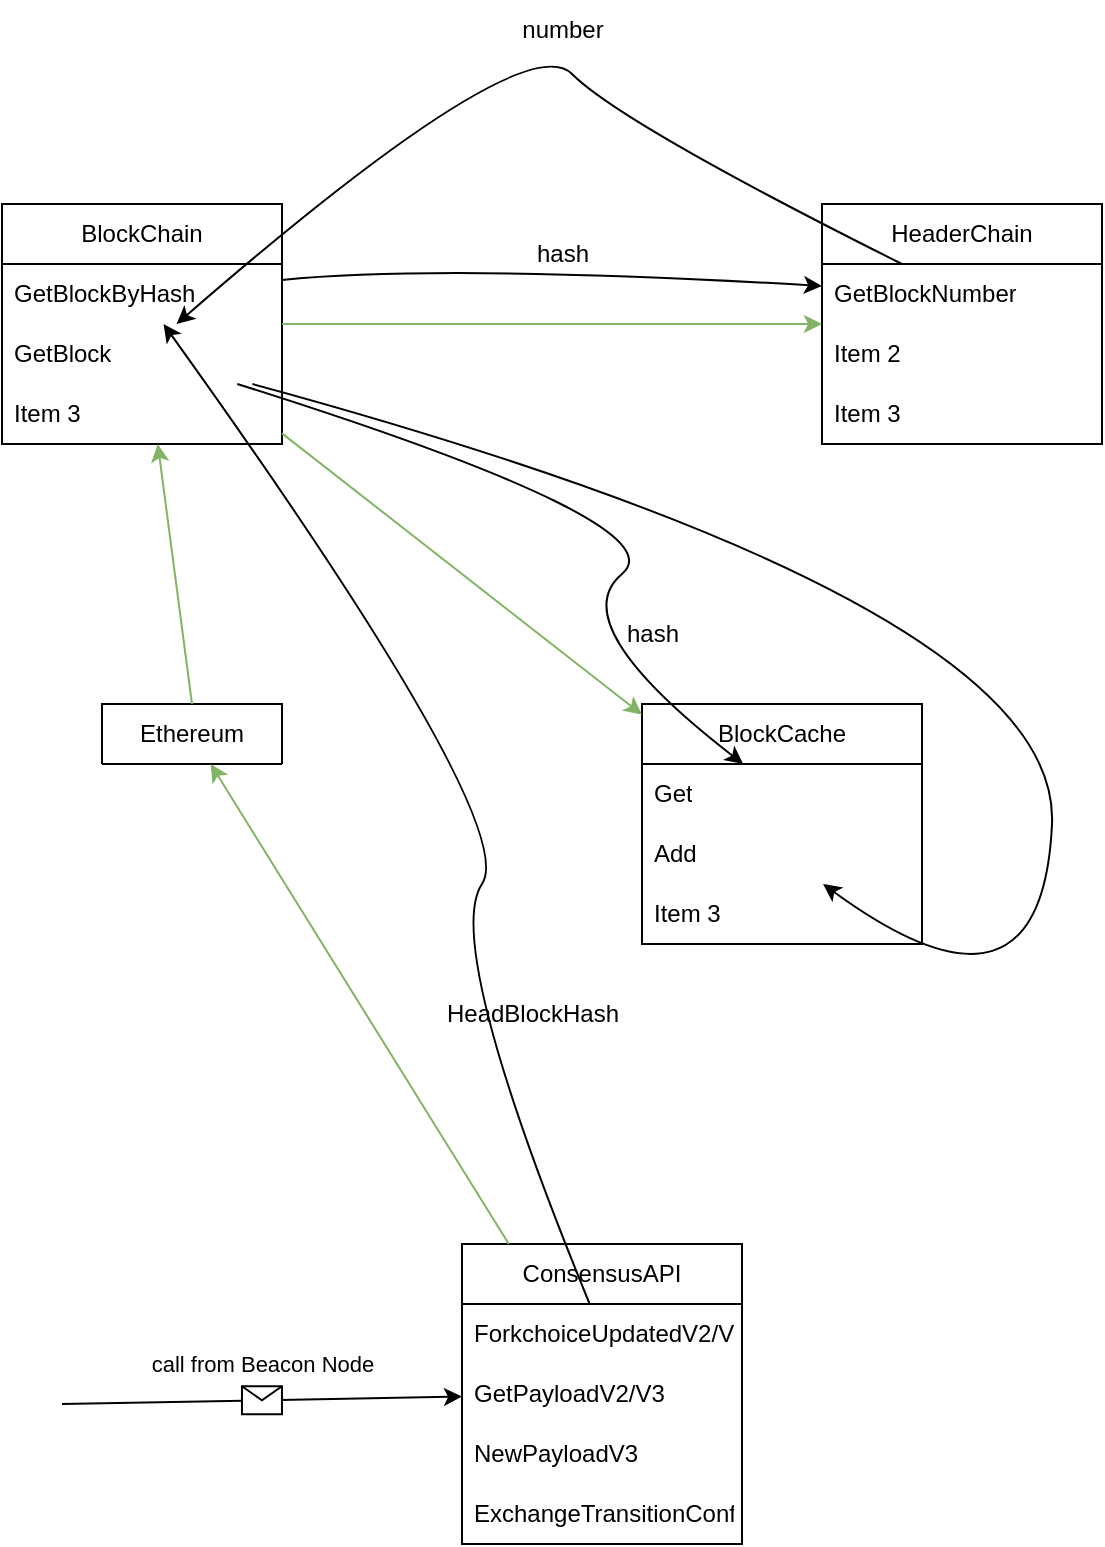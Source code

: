 <mxfile version="22.0.4" type="github">
  <diagram name="Page-1" id="OismewexX7PU5lhjMx5L">
    <mxGraphModel dx="1041" dy="1126" grid="1" gridSize="10" guides="1" tooltips="1" connect="1" arrows="1" fold="1" page="1" pageScale="1" pageWidth="850" pageHeight="1100" math="0" shadow="0">
      <root>
        <mxCell id="0" />
        <mxCell id="1" parent="0" />
        <mxCell id="fET9vBlMAK975RTT_vB1-17" value="BlockChain" style="swimlane;fontStyle=0;childLayout=stackLayout;horizontal=1;startSize=30;horizontalStack=0;resizeParent=1;resizeParentMax=0;resizeLast=0;collapsible=1;marginBottom=0;whiteSpace=wrap;html=1;" vertex="1" parent="1">
          <mxGeometry x="70" y="130" width="140" height="120" as="geometry" />
        </mxCell>
        <mxCell id="fET9vBlMAK975RTT_vB1-18" value="GetBlockByHash" style="text;strokeColor=none;fillColor=none;align=left;verticalAlign=middle;spacingLeft=4;spacingRight=4;overflow=hidden;points=[[0,0.5],[1,0.5]];portConstraint=eastwest;rotatable=0;whiteSpace=wrap;html=1;" vertex="1" parent="fET9vBlMAK975RTT_vB1-17">
          <mxGeometry y="30" width="140" height="30" as="geometry" />
        </mxCell>
        <mxCell id="fET9vBlMAK975RTT_vB1-19" value="GetBlock" style="text;strokeColor=none;fillColor=none;align=left;verticalAlign=middle;spacingLeft=4;spacingRight=4;overflow=hidden;points=[[0,0.5],[1,0.5]];portConstraint=eastwest;rotatable=0;whiteSpace=wrap;html=1;" vertex="1" parent="fET9vBlMAK975RTT_vB1-17">
          <mxGeometry y="60" width="140" height="30" as="geometry" />
        </mxCell>
        <mxCell id="fET9vBlMAK975RTT_vB1-20" value="Item 3" style="text;strokeColor=none;fillColor=none;align=left;verticalAlign=middle;spacingLeft=4;spacingRight=4;overflow=hidden;points=[[0,0.5],[1,0.5]];portConstraint=eastwest;rotatable=0;whiteSpace=wrap;html=1;" vertex="1" parent="fET9vBlMAK975RTT_vB1-17">
          <mxGeometry y="90" width="140" height="30" as="geometry" />
        </mxCell>
        <mxCell id="fET9vBlMAK975RTT_vB1-24" value="Ethereum" style="swimlane;fontStyle=0;childLayout=stackLayout;horizontal=1;startSize=30;horizontalStack=0;resizeParent=1;resizeParentMax=0;resizeLast=0;collapsible=1;marginBottom=0;whiteSpace=wrap;html=1;" vertex="1" collapsed="1" parent="1">
          <mxGeometry x="120" y="380" width="90" height="30" as="geometry">
            <mxRectangle x="120" y="380" width="140" height="120" as="alternateBounds" />
          </mxGeometry>
        </mxCell>
        <mxCell id="fET9vBlMAK975RTT_vB1-26" value="BlockChain" style="text;strokeColor=none;fillColor=none;align=left;verticalAlign=middle;spacingLeft=4;spacingRight=4;overflow=hidden;points=[[0,0.5],[1,0.5]];portConstraint=eastwest;rotatable=0;whiteSpace=wrap;html=1;" vertex="1" parent="fET9vBlMAK975RTT_vB1-24">
          <mxGeometry y="30" width="140" height="30" as="geometry" />
        </mxCell>
        <mxCell id="fET9vBlMAK975RTT_vB1-27" value="Merger" style="text;strokeColor=none;fillColor=none;align=left;verticalAlign=middle;spacingLeft=4;spacingRight=4;overflow=hidden;points=[[0,0.5],[1,0.5]];portConstraint=eastwest;rotatable=0;whiteSpace=wrap;html=1;" vertex="1" parent="fET9vBlMAK975RTT_vB1-24">
          <mxGeometry y="60" width="140" height="30" as="geometry" />
        </mxCell>
        <mxCell id="fET9vBlMAK975RTT_vB1-25" value="Item 1" style="text;strokeColor=none;fillColor=none;align=left;verticalAlign=middle;spacingLeft=4;spacingRight=4;overflow=hidden;points=[[0,0.5],[1,0.5]];portConstraint=eastwest;rotatable=0;whiteSpace=wrap;html=1;" vertex="1" parent="fET9vBlMAK975RTT_vB1-24">
          <mxGeometry y="90" width="140" height="30" as="geometry" />
        </mxCell>
        <mxCell id="fET9vBlMAK975RTT_vB1-28" value="HeaderChain" style="swimlane;fontStyle=0;childLayout=stackLayout;horizontal=1;startSize=30;horizontalStack=0;resizeParent=1;resizeParentMax=0;resizeLast=0;collapsible=1;marginBottom=0;whiteSpace=wrap;html=1;" vertex="1" parent="1">
          <mxGeometry x="480" y="130" width="140" height="120" as="geometry" />
        </mxCell>
        <mxCell id="fET9vBlMAK975RTT_vB1-29" value="GetBlockNumber" style="text;strokeColor=none;fillColor=none;align=left;verticalAlign=middle;spacingLeft=4;spacingRight=4;overflow=hidden;points=[[0,0.5],[1,0.5]];portConstraint=eastwest;rotatable=0;whiteSpace=wrap;html=1;" vertex="1" parent="fET9vBlMAK975RTT_vB1-28">
          <mxGeometry y="30" width="140" height="30" as="geometry" />
        </mxCell>
        <mxCell id="fET9vBlMAK975RTT_vB1-30" value="Item 2" style="text;strokeColor=none;fillColor=none;align=left;verticalAlign=middle;spacingLeft=4;spacingRight=4;overflow=hidden;points=[[0,0.5],[1,0.5]];portConstraint=eastwest;rotatable=0;whiteSpace=wrap;html=1;" vertex="1" parent="fET9vBlMAK975RTT_vB1-28">
          <mxGeometry y="60" width="140" height="30" as="geometry" />
        </mxCell>
        <mxCell id="fET9vBlMAK975RTT_vB1-31" value="Item 3" style="text;strokeColor=none;fillColor=none;align=left;verticalAlign=middle;spacingLeft=4;spacingRight=4;overflow=hidden;points=[[0,0.5],[1,0.5]];portConstraint=eastwest;rotatable=0;whiteSpace=wrap;html=1;" vertex="1" parent="fET9vBlMAK975RTT_vB1-28">
          <mxGeometry y="90" width="140" height="30" as="geometry" />
        </mxCell>
        <mxCell id="fET9vBlMAK975RTT_vB1-32" value="BlockCache" style="swimlane;fontStyle=0;childLayout=stackLayout;horizontal=1;startSize=30;horizontalStack=0;resizeParent=1;resizeParentMax=0;resizeLast=0;collapsible=1;marginBottom=0;whiteSpace=wrap;html=1;" vertex="1" parent="1">
          <mxGeometry x="390" y="380" width="140" height="120" as="geometry" />
        </mxCell>
        <mxCell id="fET9vBlMAK975RTT_vB1-33" value="Get&lt;br&gt;" style="text;strokeColor=none;fillColor=none;align=left;verticalAlign=middle;spacingLeft=4;spacingRight=4;overflow=hidden;points=[[0,0.5],[1,0.5]];portConstraint=eastwest;rotatable=0;whiteSpace=wrap;html=1;" vertex="1" parent="fET9vBlMAK975RTT_vB1-32">
          <mxGeometry y="30" width="140" height="30" as="geometry" />
        </mxCell>
        <mxCell id="fET9vBlMAK975RTT_vB1-34" value="Add" style="text;strokeColor=none;fillColor=none;align=left;verticalAlign=middle;spacingLeft=4;spacingRight=4;overflow=hidden;points=[[0,0.5],[1,0.5]];portConstraint=eastwest;rotatable=0;whiteSpace=wrap;html=1;" vertex="1" parent="fET9vBlMAK975RTT_vB1-32">
          <mxGeometry y="60" width="140" height="30" as="geometry" />
        </mxCell>
        <mxCell id="fET9vBlMAK975RTT_vB1-35" value="Item 3" style="text;strokeColor=none;fillColor=none;align=left;verticalAlign=middle;spacingLeft=4;spacingRight=4;overflow=hidden;points=[[0,0.5],[1,0.5]];portConstraint=eastwest;rotatable=0;whiteSpace=wrap;html=1;" vertex="1" parent="fET9vBlMAK975RTT_vB1-32">
          <mxGeometry y="90" width="140" height="30" as="geometry" />
        </mxCell>
        <mxCell id="fET9vBlMAK975RTT_vB1-36" value="" style="endArrow=classic;html=1;rounded=0;exitX=0.5;exitY=0;exitDx=0;exitDy=0;fillColor=#d5e8d4;strokeColor=#82b366;" edge="1" parent="1" source="fET9vBlMAK975RTT_vB1-24" target="fET9vBlMAK975RTT_vB1-17">
          <mxGeometry width="50" height="50" relative="1" as="geometry">
            <mxPoint x="190" y="340" as="sourcePoint" />
            <mxPoint x="230" y="230" as="targetPoint" />
          </mxGeometry>
        </mxCell>
        <mxCell id="fET9vBlMAK975RTT_vB1-41" value="" style="endArrow=classic;html=1;rounded=0;fillColor=#d5e8d4;strokeColor=#82b366;" edge="1" parent="1" source="fET9vBlMAK975RTT_vB1-17" target="fET9vBlMAK975RTT_vB1-28">
          <mxGeometry width="50" height="50" relative="1" as="geometry">
            <mxPoint x="220" y="600" as="sourcePoint" />
            <mxPoint x="270" y="550" as="targetPoint" />
          </mxGeometry>
        </mxCell>
        <mxCell id="fET9vBlMAK975RTT_vB1-43" value="" style="endArrow=classic;html=1;rounded=0;fillColor=#d5e8d4;strokeColor=#82b366;" edge="1" parent="1" source="fET9vBlMAK975RTT_vB1-17" target="fET9vBlMAK975RTT_vB1-32">
          <mxGeometry width="50" height="50" relative="1" as="geometry">
            <mxPoint x="220" y="600" as="sourcePoint" />
            <mxPoint x="270" y="550" as="targetPoint" />
          </mxGeometry>
        </mxCell>
        <mxCell id="fET9vBlMAK975RTT_vB1-45" value="" style="curved=1;endArrow=classic;html=1;rounded=0;" edge="1" parent="1" source="fET9vBlMAK975RTT_vB1-18" target="fET9vBlMAK975RTT_vB1-29">
          <mxGeometry width="50" height="50" relative="1" as="geometry">
            <mxPoint x="240" y="160" as="sourcePoint" />
            <mxPoint x="290" y="110" as="targetPoint" />
            <Array as="points">
              <mxPoint x="290" y="160" />
            </Array>
          </mxGeometry>
        </mxCell>
        <mxCell id="fET9vBlMAK975RTT_vB1-50" value="ConsensusAPI" style="swimlane;fontStyle=0;childLayout=stackLayout;horizontal=1;startSize=30;horizontalStack=0;resizeParent=1;resizeParentMax=0;resizeLast=0;collapsible=1;marginBottom=0;whiteSpace=wrap;html=1;" vertex="1" parent="1">
          <mxGeometry x="300" y="650" width="140" height="150" as="geometry">
            <mxRectangle x="100" y="690" width="120" height="30" as="alternateBounds" />
          </mxGeometry>
        </mxCell>
        <mxCell id="fET9vBlMAK975RTT_vB1-51" value="ForkchoiceUpdatedV2/V3" style="text;strokeColor=none;fillColor=none;align=left;verticalAlign=middle;spacingLeft=4;spacingRight=4;overflow=hidden;points=[[0,0.5],[1,0.5]];portConstraint=eastwest;rotatable=0;whiteSpace=wrap;html=1;" vertex="1" parent="fET9vBlMAK975RTT_vB1-50">
          <mxGeometry y="30" width="140" height="30" as="geometry" />
        </mxCell>
        <mxCell id="fET9vBlMAK975RTT_vB1-52" value="GetPayloadV2/V3" style="text;strokeColor=none;fillColor=none;align=left;verticalAlign=middle;spacingLeft=4;spacingRight=4;overflow=hidden;points=[[0,0.5],[1,0.5]];portConstraint=eastwest;rotatable=0;whiteSpace=wrap;html=1;" vertex="1" parent="fET9vBlMAK975RTT_vB1-50">
          <mxGeometry y="60" width="140" height="30" as="geometry" />
        </mxCell>
        <mxCell id="fET9vBlMAK975RTT_vB1-53" value="NewPayloadV3&lt;br&gt;" style="text;strokeColor=none;fillColor=none;align=left;verticalAlign=middle;spacingLeft=4;spacingRight=4;overflow=hidden;points=[[0,0.5],[1,0.5]];portConstraint=eastwest;rotatable=0;whiteSpace=wrap;html=1;" vertex="1" parent="fET9vBlMAK975RTT_vB1-50">
          <mxGeometry y="90" width="140" height="30" as="geometry" />
        </mxCell>
        <mxCell id="fET9vBlMAK975RTT_vB1-58" value="ExchangeTransitionConfigurationV1&lt;br&gt;" style="text;strokeColor=none;fillColor=none;align=left;verticalAlign=middle;spacingLeft=4;spacingRight=4;overflow=hidden;points=[[0,0.5],[1,0.5]];portConstraint=eastwest;rotatable=0;whiteSpace=wrap;html=1;" vertex="1" parent="fET9vBlMAK975RTT_vB1-50">
          <mxGeometry y="120" width="140" height="30" as="geometry" />
        </mxCell>
        <mxCell id="fET9vBlMAK975RTT_vB1-62" value="" style="endArrow=classic;html=1;rounded=0;fillColor=#d5e8d4;strokeColor=#82b366;" edge="1" parent="1" source="fET9vBlMAK975RTT_vB1-50" target="fET9vBlMAK975RTT_vB1-24">
          <mxGeometry width="50" height="50" relative="1" as="geometry">
            <mxPoint x="240" y="500" as="sourcePoint" />
            <mxPoint x="290" y="450" as="targetPoint" />
          </mxGeometry>
        </mxCell>
        <mxCell id="fET9vBlMAK975RTT_vB1-63" value="" style="endArrow=classic;html=1;rounded=0;" edge="1" parent="1" target="fET9vBlMAK975RTT_vB1-50">
          <mxGeometry relative="1" as="geometry">
            <mxPoint x="100" y="730" as="sourcePoint" />
            <mxPoint x="210" y="740" as="targetPoint" />
          </mxGeometry>
        </mxCell>
        <mxCell id="fET9vBlMAK975RTT_vB1-64" value="" style="shape=message;html=1;outlineConnect=0;" vertex="1" parent="fET9vBlMAK975RTT_vB1-63">
          <mxGeometry width="20" height="14" relative="1" as="geometry">
            <mxPoint x="-10" y="-7" as="offset" />
          </mxGeometry>
        </mxCell>
        <mxCell id="fET9vBlMAK975RTT_vB1-65" value="call from Beacon Node&lt;br&gt;" style="edgeLabel;html=1;align=center;verticalAlign=middle;resizable=0;points=[];" vertex="1" connectable="0" parent="fET9vBlMAK975RTT_vB1-63">
          <mxGeometry x="0.02" y="2" relative="1" as="geometry">
            <mxPoint x="-2" y="-16" as="offset" />
          </mxGeometry>
        </mxCell>
        <mxCell id="fET9vBlMAK975RTT_vB1-67" value="" style="curved=1;endArrow=classic;html=1;rounded=0;" edge="1" parent="1" source="fET9vBlMAK975RTT_vB1-51" target="fET9vBlMAK975RTT_vB1-18">
          <mxGeometry width="50" height="50" relative="1" as="geometry">
            <mxPoint x="240" y="500" as="sourcePoint" />
            <mxPoint x="290" y="450" as="targetPoint" />
            <Array as="points">
              <mxPoint x="290" y="500" />
              <mxPoint x="330" y="440" />
            </Array>
          </mxGeometry>
        </mxCell>
        <mxCell id="fET9vBlMAK975RTT_vB1-68" value="HeadBlockHash&lt;br&gt;" style="text;html=1;align=center;verticalAlign=middle;resizable=0;points=[];autosize=1;strokeColor=none;fillColor=none;" vertex="1" parent="1">
          <mxGeometry x="280" y="520" width="110" height="30" as="geometry" />
        </mxCell>
        <mxCell id="fET9vBlMAK975RTT_vB1-69" value="" style="curved=1;endArrow=classic;html=1;rounded=0;" edge="1" parent="1" source="fET9vBlMAK975RTT_vB1-29" target="fET9vBlMAK975RTT_vB1-19">
          <mxGeometry width="50" height="50" relative="1" as="geometry">
            <mxPoint x="330" y="90" as="sourcePoint" />
            <mxPoint x="380" y="40" as="targetPoint" />
            <Array as="points">
              <mxPoint x="380" y="90" />
              <mxPoint x="330" y="40" />
            </Array>
          </mxGeometry>
        </mxCell>
        <mxCell id="fET9vBlMAK975RTT_vB1-70" value="number" style="text;html=1;align=center;verticalAlign=middle;resizable=0;points=[];autosize=1;strokeColor=none;fillColor=none;" vertex="1" parent="1">
          <mxGeometry x="320" y="28" width="60" height="30" as="geometry" />
        </mxCell>
        <mxCell id="fET9vBlMAK975RTT_vB1-71" value="hash" style="text;html=1;align=center;verticalAlign=middle;resizable=0;points=[];autosize=1;strokeColor=none;fillColor=none;" vertex="1" parent="1">
          <mxGeometry x="325" y="140" width="50" height="30" as="geometry" />
        </mxCell>
        <mxCell id="fET9vBlMAK975RTT_vB1-74" value="" style="curved=1;endArrow=classic;html=1;rounded=0;" edge="1" parent="1" source="fET9vBlMAK975RTT_vB1-19" target="fET9vBlMAK975RTT_vB1-33">
          <mxGeometry width="50" height="50" relative="1" as="geometry">
            <mxPoint x="360" y="290" as="sourcePoint" />
            <mxPoint x="410" y="240" as="targetPoint" />
            <Array as="points">
              <mxPoint x="410" y="290" />
              <mxPoint x="350" y="340" />
            </Array>
          </mxGeometry>
        </mxCell>
        <mxCell id="fET9vBlMAK975RTT_vB1-75" value="hash" style="text;html=1;align=center;verticalAlign=middle;resizable=0;points=[];autosize=1;strokeColor=none;fillColor=none;" vertex="1" parent="1">
          <mxGeometry x="370" y="330" width="50" height="30" as="geometry" />
        </mxCell>
        <mxCell id="fET9vBlMAK975RTT_vB1-76" value="" style="curved=1;endArrow=classic;html=1;rounded=0;" edge="1" parent="1" source="fET9vBlMAK975RTT_vB1-19" target="fET9vBlMAK975RTT_vB1-34">
          <mxGeometry width="50" height="50" relative="1" as="geometry">
            <mxPoint x="550" y="330" as="sourcePoint" />
            <mxPoint x="600" y="280" as="targetPoint" />
            <Array as="points">
              <mxPoint x="600" y="330" />
              <mxPoint x="590" y="550" />
            </Array>
          </mxGeometry>
        </mxCell>
      </root>
    </mxGraphModel>
  </diagram>
</mxfile>
